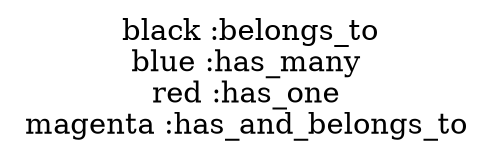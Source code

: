 digraph structs {
label = "black :belongs_to\nblue :has_many \nred :has_one \nmagenta :has_and_belongs_to "
}